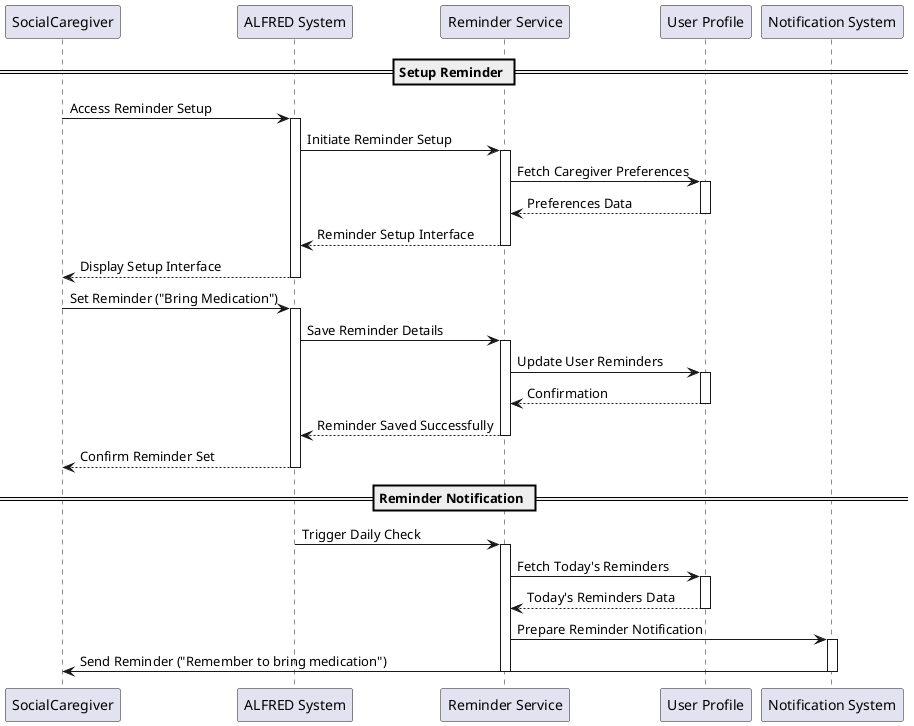 @startuml

participant SocialCaregiver
participant "ALFRED System" as ALFRED
participant "Reminder Service" as Reminder
participant "User Profile" as UserProfile
participant "Notification System" as Notification

== Setup Reminder ==
SocialCaregiver -> ALFRED: Access Reminder Setup
activate ALFRED

ALFRED -> Reminder: Initiate Reminder Setup
activate Reminder
Reminder -> UserProfile: Fetch Caregiver Preferences
activate UserProfile
UserProfile --> Reminder: Preferences Data
deactivate UserProfile

Reminder --> ALFRED: Reminder Setup Interface
deactivate Reminder
ALFRED --> SocialCaregiver: Display Setup Interface
deactivate ALFRED
SocialCaregiver -> ALFRED: Set Reminder ("Bring Medication")
activate ALFRED
ALFRED -> Reminder: Save Reminder Details
activate Reminder
Reminder -> UserProfile: Update User Reminders
activate UserProfile
UserProfile --> Reminder: Confirmation
deactivate UserProfile
Reminder --> ALFRED: Reminder Saved Successfully
deactivate Reminder
ALFRED --> SocialCaregiver: Confirm Reminder Set
deactivate ALFRED

== Reminder Notification ==
ALFRED -> Reminder: Trigger Daily Check
activate Reminder
Reminder -> UserProfile: Fetch Today's Reminders
activate UserProfile
UserProfile --> Reminder: Today's Reminders Data
deactivate UserProfile
Reminder -> Notification: Prepare Reminder Notification
activate Notification
Notification -> SocialCaregiver: Send Reminder ("Remember to bring medication")
deactivate Notification
deactivate Reminder

@enduml